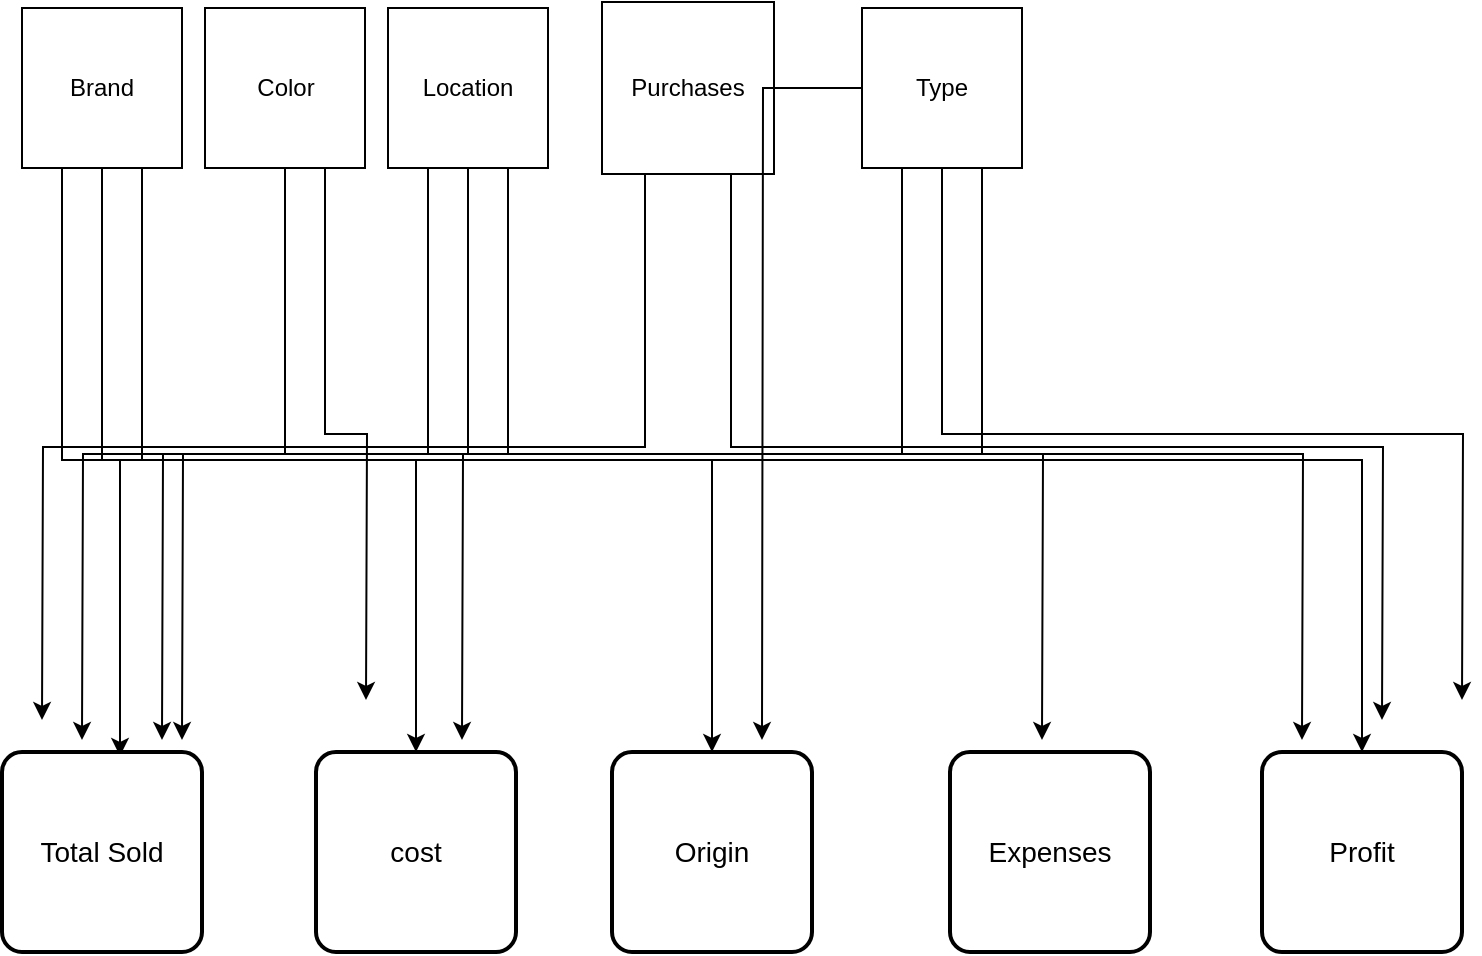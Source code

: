 <mxfile version="11.2.8" type="device" pages="1"><diagram id="c_GQwdAlOMlAl7Txmle0" name="Page-1"><mxGraphModel dx="1408" dy="780" grid="1" gridSize="10" guides="1" tooltips="1" connect="1" arrows="1" fold="1" page="1" pageScale="1" pageWidth="850" pageHeight="1100" math="0" shadow="0"><root><mxCell id="0"/><mxCell id="1" parent="0"/><mxCell id="O7CGZrMRYzq5joWyZjCC-30" style="edgeStyle=orthogonalEdgeStyle;rounded=0;orthogonalLoop=1;jettySize=auto;html=1;exitX=0.5;exitY=1;exitDx=0;exitDy=0;" edge="1" parent="1" source="O7CGZrMRYzq5joWyZjCC-7"><mxGeometry relative="1" as="geometry"><mxPoint x="60" y="400" as="targetPoint"/></mxGeometry></mxCell><mxCell id="O7CGZrMRYzq5joWyZjCC-31" style="edgeStyle=orthogonalEdgeStyle;rounded=0;orthogonalLoop=1;jettySize=auto;html=1;exitX=0.75;exitY=1;exitDx=0;exitDy=0;" edge="1" parent="1" source="O7CGZrMRYzq5joWyZjCC-7"><mxGeometry relative="1" as="geometry"><mxPoint x="540" y="400" as="targetPoint"/></mxGeometry></mxCell><mxCell id="O7CGZrMRYzq5joWyZjCC-32" style="edgeStyle=orthogonalEdgeStyle;rounded=0;orthogonalLoop=1;jettySize=auto;html=1;exitX=0.25;exitY=1;exitDx=0;exitDy=0;" edge="1" parent="1" source="O7CGZrMRYzq5joWyZjCC-7"><mxGeometry relative="1" as="geometry"><mxPoint x="670" y="400" as="targetPoint"/></mxGeometry></mxCell><mxCell id="O7CGZrMRYzq5joWyZjCC-7" value="Location" style="whiteSpace=wrap;html=1;aspect=fixed;" vertex="1" parent="1"><mxGeometry x="213" y="34" width="80" height="80" as="geometry"/></mxCell><mxCell id="O7CGZrMRYzq5joWyZjCC-33" style="edgeStyle=orthogonalEdgeStyle;rounded=0;orthogonalLoop=1;jettySize=auto;html=1;exitX=0.75;exitY=1;exitDx=0;exitDy=0;" edge="1" parent="1" source="O7CGZrMRYzq5joWyZjCC-8"><mxGeometry relative="1" as="geometry"><mxPoint x="710" y="390" as="targetPoint"/></mxGeometry></mxCell><mxCell id="O7CGZrMRYzq5joWyZjCC-34" style="edgeStyle=orthogonalEdgeStyle;rounded=0;orthogonalLoop=1;jettySize=auto;html=1;exitX=0.25;exitY=1;exitDx=0;exitDy=0;" edge="1" parent="1" source="O7CGZrMRYzq5joWyZjCC-8"><mxGeometry relative="1" as="geometry"><mxPoint x="40" y="390" as="targetPoint"/></mxGeometry></mxCell><mxCell id="O7CGZrMRYzq5joWyZjCC-8" value="Purchases" style="whiteSpace=wrap;html=1;aspect=fixed;" vertex="1" parent="1"><mxGeometry x="320" y="31" width="86" height="86" as="geometry"/></mxCell><mxCell id="O7CGZrMRYzq5joWyZjCC-35" style="edgeStyle=orthogonalEdgeStyle;rounded=0;orthogonalLoop=1;jettySize=auto;html=1;exitX=0.25;exitY=1;exitDx=0;exitDy=0;" edge="1" parent="1" source="O7CGZrMRYzq5joWyZjCC-9"><mxGeometry relative="1" as="geometry"><mxPoint x="110" y="400" as="targetPoint"/></mxGeometry></mxCell><mxCell id="O7CGZrMRYzq5joWyZjCC-36" style="edgeStyle=orthogonalEdgeStyle;rounded=0;orthogonalLoop=1;jettySize=auto;html=1;exitX=0.75;exitY=1;exitDx=0;exitDy=0;" edge="1" parent="1" source="O7CGZrMRYzq5joWyZjCC-9"><mxGeometry relative="1" as="geometry"><mxPoint x="250" y="400" as="targetPoint"/></mxGeometry></mxCell><mxCell id="O7CGZrMRYzq5joWyZjCC-38" value="" style="edgeStyle=orthogonalEdgeStyle;rounded=0;orthogonalLoop=1;jettySize=auto;html=1;" edge="1" parent="1" source="O7CGZrMRYzq5joWyZjCC-9"><mxGeometry relative="1" as="geometry"><mxPoint x="400" y="400" as="targetPoint"/></mxGeometry></mxCell><mxCell id="O7CGZrMRYzq5joWyZjCC-39" style="edgeStyle=orthogonalEdgeStyle;rounded=0;orthogonalLoop=1;jettySize=auto;html=1;exitX=0.5;exitY=1;exitDx=0;exitDy=0;" edge="1" parent="1" source="O7CGZrMRYzq5joWyZjCC-9"><mxGeometry relative="1" as="geometry"><mxPoint x="750" y="380" as="targetPoint"/></mxGeometry></mxCell><mxCell id="O7CGZrMRYzq5joWyZjCC-9" value="Type" style="whiteSpace=wrap;html=1;aspect=fixed;" vertex="1" parent="1"><mxGeometry x="450" y="34" width="80" height="80" as="geometry"/></mxCell><mxCell id="O7CGZrMRYzq5joWyZjCC-28" style="edgeStyle=orthogonalEdgeStyle;rounded=0;orthogonalLoop=1;jettySize=auto;html=1;exitX=0.5;exitY=1;exitDx=0;exitDy=0;" edge="1" parent="1" source="O7CGZrMRYzq5joWyZjCC-10"><mxGeometry relative="1" as="geometry"><mxPoint x="100" y="400" as="targetPoint"/></mxGeometry></mxCell><mxCell id="O7CGZrMRYzq5joWyZjCC-29" style="edgeStyle=orthogonalEdgeStyle;rounded=0;orthogonalLoop=1;jettySize=auto;html=1;exitX=0.75;exitY=1;exitDx=0;exitDy=0;" edge="1" parent="1" source="O7CGZrMRYzq5joWyZjCC-10"><mxGeometry relative="1" as="geometry"><mxPoint x="202" y="380" as="targetPoint"/></mxGeometry></mxCell><mxCell id="O7CGZrMRYzq5joWyZjCC-10" value="Color" style="whiteSpace=wrap;html=1;aspect=fixed;" vertex="1" parent="1"><mxGeometry x="121.5" y="34" width="80" height="80" as="geometry"/></mxCell><mxCell id="O7CGZrMRYzq5joWyZjCC-23" style="edgeStyle=orthogonalEdgeStyle;rounded=0;orthogonalLoop=1;jettySize=auto;html=1;exitX=0.75;exitY=1;exitDx=0;exitDy=0;entryX=0.59;entryY=0.02;entryDx=0;entryDy=0;entryPerimeter=0;" edge="1" parent="1" source="O7CGZrMRYzq5joWyZjCC-11" target="O7CGZrMRYzq5joWyZjCC-18"><mxGeometry relative="1" as="geometry"/></mxCell><mxCell id="O7CGZrMRYzq5joWyZjCC-24" style="edgeStyle=orthogonalEdgeStyle;rounded=0;orthogonalLoop=1;jettySize=auto;html=1;exitX=0.25;exitY=1;exitDx=0;exitDy=0;" edge="1" parent="1" source="O7CGZrMRYzq5joWyZjCC-11" target="O7CGZrMRYzq5joWyZjCC-19"><mxGeometry relative="1" as="geometry"/></mxCell><mxCell id="O7CGZrMRYzq5joWyZjCC-25" style="edgeStyle=orthogonalEdgeStyle;rounded=0;orthogonalLoop=1;jettySize=auto;html=1;exitX=0.5;exitY=1;exitDx=0;exitDy=0;entryX=0.5;entryY=0;entryDx=0;entryDy=0;" edge="1" parent="1" source="O7CGZrMRYzq5joWyZjCC-11" target="O7CGZrMRYzq5joWyZjCC-21"><mxGeometry relative="1" as="geometry"/></mxCell><mxCell id="O7CGZrMRYzq5joWyZjCC-26" style="edgeStyle=orthogonalEdgeStyle;rounded=0;orthogonalLoop=1;jettySize=auto;html=1;exitX=0.5;exitY=1;exitDx=0;exitDy=0;" edge="1" parent="1" source="O7CGZrMRYzq5joWyZjCC-11" target="O7CGZrMRYzq5joWyZjCC-16"><mxGeometry relative="1" as="geometry"/></mxCell><mxCell id="O7CGZrMRYzq5joWyZjCC-11" value="Brand" style="whiteSpace=wrap;html=1;aspect=fixed;" vertex="1" parent="1"><mxGeometry x="30" y="34" width="80" height="80" as="geometry"/></mxCell><mxCell id="O7CGZrMRYzq5joWyZjCC-16" value="Profit" style="strokeWidth=2;rounded=1;arcSize=10;whiteSpace=wrap;html=1;align=center;fontSize=14;" vertex="1" parent="1"><mxGeometry x="650" y="406" width="100" height="100" as="geometry"/></mxCell><mxCell id="O7CGZrMRYzq5joWyZjCC-18" value="Total Sold" style="strokeWidth=2;rounded=1;arcSize=10;whiteSpace=wrap;html=1;align=center;fontSize=14;" vertex="1" parent="1"><mxGeometry x="20" y="406" width="100" height="100" as="geometry"/></mxCell><mxCell id="O7CGZrMRYzq5joWyZjCC-19" value="cost" style="strokeWidth=2;rounded=1;arcSize=10;whiteSpace=wrap;html=1;align=center;fontSize=14;" vertex="1" parent="1"><mxGeometry x="177" y="406" width="100" height="100" as="geometry"/></mxCell><mxCell id="O7CGZrMRYzq5joWyZjCC-21" value="Origin" style="strokeWidth=2;rounded=1;arcSize=10;whiteSpace=wrap;html=1;align=center;fontSize=14;" vertex="1" parent="1"><mxGeometry x="325" y="406" width="100" height="100" as="geometry"/></mxCell><mxCell id="O7CGZrMRYzq5joWyZjCC-22" value="Expenses" style="strokeWidth=2;rounded=1;arcSize=10;whiteSpace=wrap;html=1;align=center;fontSize=14;" vertex="1" parent="1"><mxGeometry x="494" y="406" width="100" height="100" as="geometry"/></mxCell></root></mxGraphModel></diagram></mxfile>